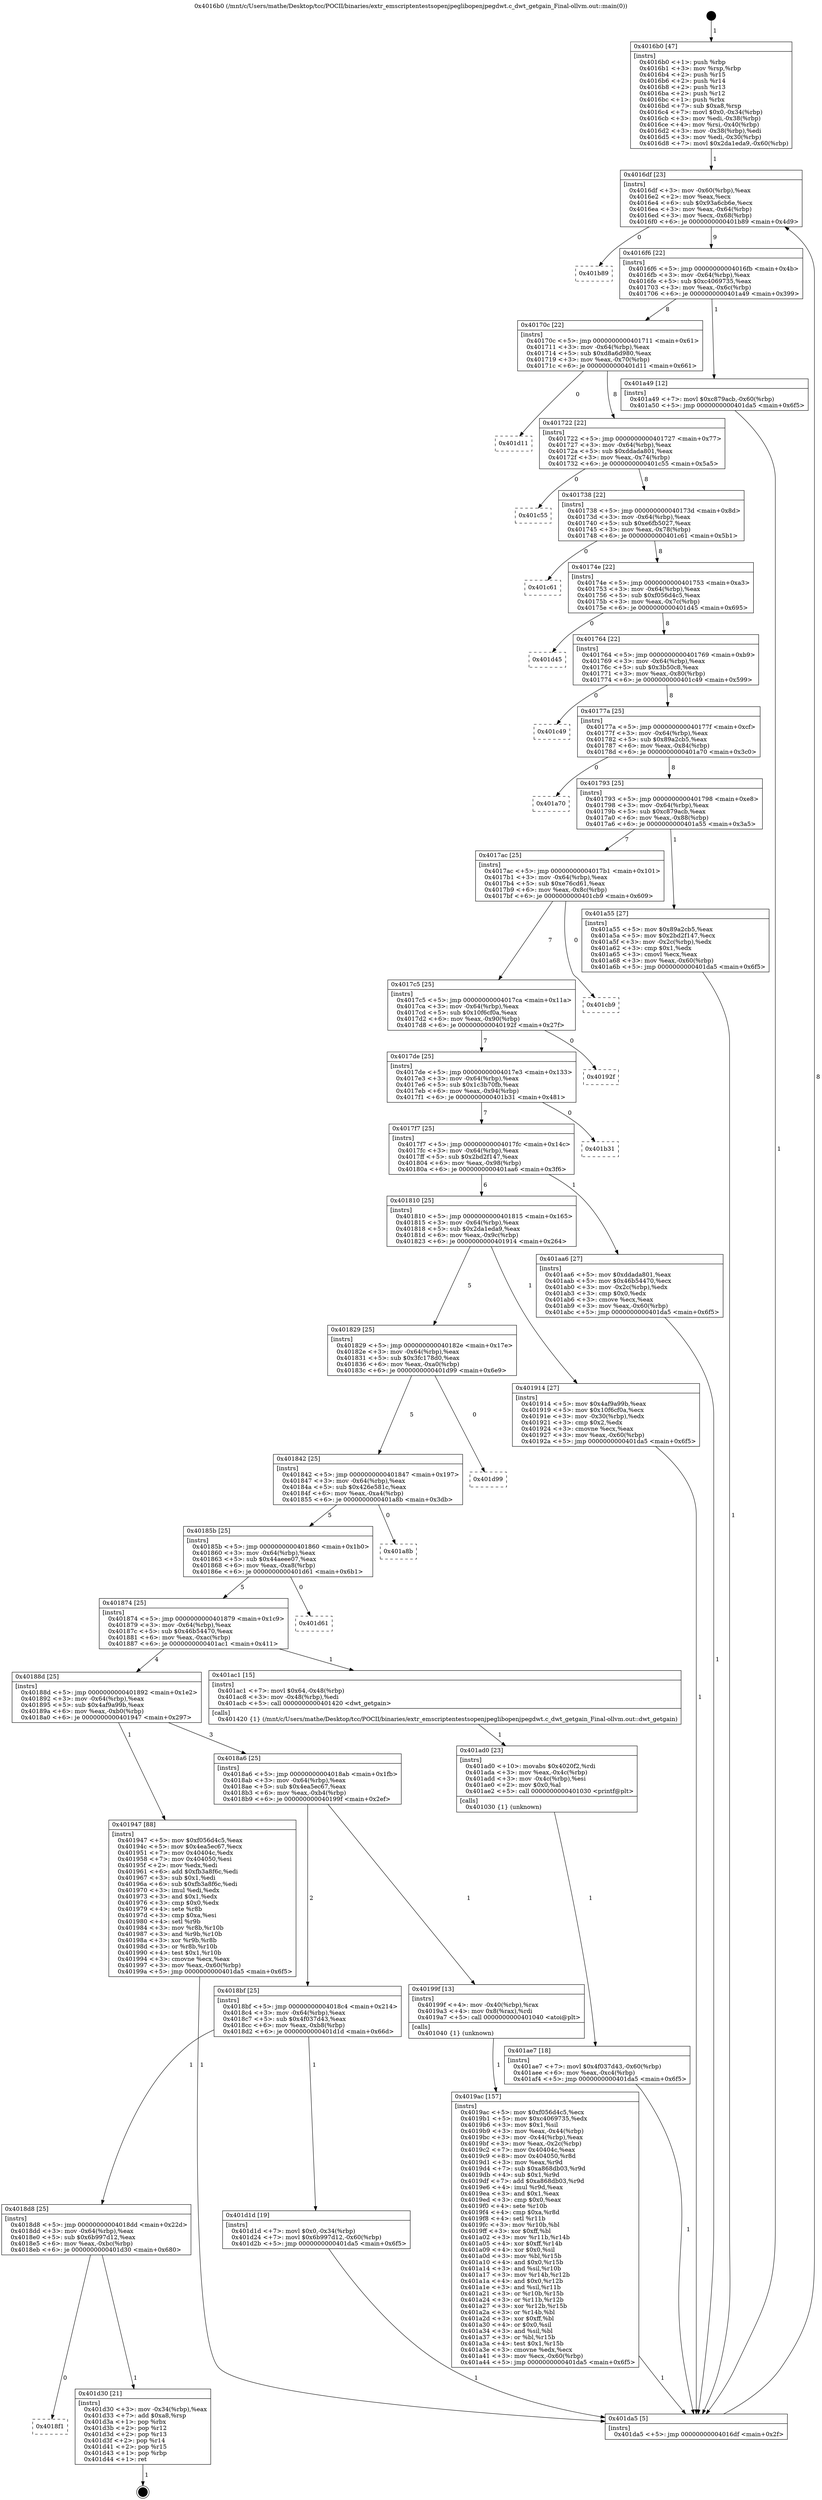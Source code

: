 digraph "0x4016b0" {
  label = "0x4016b0 (/mnt/c/Users/mathe/Desktop/tcc/POCII/binaries/extr_emscriptentestsopenjpeglibopenjpegdwt.c_dwt_getgain_Final-ollvm.out::main(0))"
  labelloc = "t"
  node[shape=record]

  Entry [label="",width=0.3,height=0.3,shape=circle,fillcolor=black,style=filled]
  "0x4016df" [label="{
     0x4016df [23]\l
     | [instrs]\l
     &nbsp;&nbsp;0x4016df \<+3\>: mov -0x60(%rbp),%eax\l
     &nbsp;&nbsp;0x4016e2 \<+2\>: mov %eax,%ecx\l
     &nbsp;&nbsp;0x4016e4 \<+6\>: sub $0x93a6cb6e,%ecx\l
     &nbsp;&nbsp;0x4016ea \<+3\>: mov %eax,-0x64(%rbp)\l
     &nbsp;&nbsp;0x4016ed \<+3\>: mov %ecx,-0x68(%rbp)\l
     &nbsp;&nbsp;0x4016f0 \<+6\>: je 0000000000401b89 \<main+0x4d9\>\l
  }"]
  "0x401b89" [label="{
     0x401b89\l
  }", style=dashed]
  "0x4016f6" [label="{
     0x4016f6 [22]\l
     | [instrs]\l
     &nbsp;&nbsp;0x4016f6 \<+5\>: jmp 00000000004016fb \<main+0x4b\>\l
     &nbsp;&nbsp;0x4016fb \<+3\>: mov -0x64(%rbp),%eax\l
     &nbsp;&nbsp;0x4016fe \<+5\>: sub $0xc4069735,%eax\l
     &nbsp;&nbsp;0x401703 \<+3\>: mov %eax,-0x6c(%rbp)\l
     &nbsp;&nbsp;0x401706 \<+6\>: je 0000000000401a49 \<main+0x399\>\l
  }"]
  Exit [label="",width=0.3,height=0.3,shape=circle,fillcolor=black,style=filled,peripheries=2]
  "0x401a49" [label="{
     0x401a49 [12]\l
     | [instrs]\l
     &nbsp;&nbsp;0x401a49 \<+7\>: movl $0xc879acb,-0x60(%rbp)\l
     &nbsp;&nbsp;0x401a50 \<+5\>: jmp 0000000000401da5 \<main+0x6f5\>\l
  }"]
  "0x40170c" [label="{
     0x40170c [22]\l
     | [instrs]\l
     &nbsp;&nbsp;0x40170c \<+5\>: jmp 0000000000401711 \<main+0x61\>\l
     &nbsp;&nbsp;0x401711 \<+3\>: mov -0x64(%rbp),%eax\l
     &nbsp;&nbsp;0x401714 \<+5\>: sub $0xd8a6d980,%eax\l
     &nbsp;&nbsp;0x401719 \<+3\>: mov %eax,-0x70(%rbp)\l
     &nbsp;&nbsp;0x40171c \<+6\>: je 0000000000401d11 \<main+0x661\>\l
  }"]
  "0x4018f1" [label="{
     0x4018f1\l
  }", style=dashed]
  "0x401d11" [label="{
     0x401d11\l
  }", style=dashed]
  "0x401722" [label="{
     0x401722 [22]\l
     | [instrs]\l
     &nbsp;&nbsp;0x401722 \<+5\>: jmp 0000000000401727 \<main+0x77\>\l
     &nbsp;&nbsp;0x401727 \<+3\>: mov -0x64(%rbp),%eax\l
     &nbsp;&nbsp;0x40172a \<+5\>: sub $0xddada801,%eax\l
     &nbsp;&nbsp;0x40172f \<+3\>: mov %eax,-0x74(%rbp)\l
     &nbsp;&nbsp;0x401732 \<+6\>: je 0000000000401c55 \<main+0x5a5\>\l
  }"]
  "0x401d30" [label="{
     0x401d30 [21]\l
     | [instrs]\l
     &nbsp;&nbsp;0x401d30 \<+3\>: mov -0x34(%rbp),%eax\l
     &nbsp;&nbsp;0x401d33 \<+7\>: add $0xa8,%rsp\l
     &nbsp;&nbsp;0x401d3a \<+1\>: pop %rbx\l
     &nbsp;&nbsp;0x401d3b \<+2\>: pop %r12\l
     &nbsp;&nbsp;0x401d3d \<+2\>: pop %r13\l
     &nbsp;&nbsp;0x401d3f \<+2\>: pop %r14\l
     &nbsp;&nbsp;0x401d41 \<+2\>: pop %r15\l
     &nbsp;&nbsp;0x401d43 \<+1\>: pop %rbp\l
     &nbsp;&nbsp;0x401d44 \<+1\>: ret\l
  }"]
  "0x401c55" [label="{
     0x401c55\l
  }", style=dashed]
  "0x401738" [label="{
     0x401738 [22]\l
     | [instrs]\l
     &nbsp;&nbsp;0x401738 \<+5\>: jmp 000000000040173d \<main+0x8d\>\l
     &nbsp;&nbsp;0x40173d \<+3\>: mov -0x64(%rbp),%eax\l
     &nbsp;&nbsp;0x401740 \<+5\>: sub $0xe6fb5027,%eax\l
     &nbsp;&nbsp;0x401745 \<+3\>: mov %eax,-0x78(%rbp)\l
     &nbsp;&nbsp;0x401748 \<+6\>: je 0000000000401c61 \<main+0x5b1\>\l
  }"]
  "0x4018d8" [label="{
     0x4018d8 [25]\l
     | [instrs]\l
     &nbsp;&nbsp;0x4018d8 \<+5\>: jmp 00000000004018dd \<main+0x22d\>\l
     &nbsp;&nbsp;0x4018dd \<+3\>: mov -0x64(%rbp),%eax\l
     &nbsp;&nbsp;0x4018e0 \<+5\>: sub $0x6b997d12,%eax\l
     &nbsp;&nbsp;0x4018e5 \<+6\>: mov %eax,-0xbc(%rbp)\l
     &nbsp;&nbsp;0x4018eb \<+6\>: je 0000000000401d30 \<main+0x680\>\l
  }"]
  "0x401c61" [label="{
     0x401c61\l
  }", style=dashed]
  "0x40174e" [label="{
     0x40174e [22]\l
     | [instrs]\l
     &nbsp;&nbsp;0x40174e \<+5\>: jmp 0000000000401753 \<main+0xa3\>\l
     &nbsp;&nbsp;0x401753 \<+3\>: mov -0x64(%rbp),%eax\l
     &nbsp;&nbsp;0x401756 \<+5\>: sub $0xf056d4c5,%eax\l
     &nbsp;&nbsp;0x40175b \<+3\>: mov %eax,-0x7c(%rbp)\l
     &nbsp;&nbsp;0x40175e \<+6\>: je 0000000000401d45 \<main+0x695\>\l
  }"]
  "0x401d1d" [label="{
     0x401d1d [19]\l
     | [instrs]\l
     &nbsp;&nbsp;0x401d1d \<+7\>: movl $0x0,-0x34(%rbp)\l
     &nbsp;&nbsp;0x401d24 \<+7\>: movl $0x6b997d12,-0x60(%rbp)\l
     &nbsp;&nbsp;0x401d2b \<+5\>: jmp 0000000000401da5 \<main+0x6f5\>\l
  }"]
  "0x401d45" [label="{
     0x401d45\l
  }", style=dashed]
  "0x401764" [label="{
     0x401764 [22]\l
     | [instrs]\l
     &nbsp;&nbsp;0x401764 \<+5\>: jmp 0000000000401769 \<main+0xb9\>\l
     &nbsp;&nbsp;0x401769 \<+3\>: mov -0x64(%rbp),%eax\l
     &nbsp;&nbsp;0x40176c \<+5\>: sub $0x3b50c8,%eax\l
     &nbsp;&nbsp;0x401771 \<+3\>: mov %eax,-0x80(%rbp)\l
     &nbsp;&nbsp;0x401774 \<+6\>: je 0000000000401c49 \<main+0x599\>\l
  }"]
  "0x401ae7" [label="{
     0x401ae7 [18]\l
     | [instrs]\l
     &nbsp;&nbsp;0x401ae7 \<+7\>: movl $0x4f037d43,-0x60(%rbp)\l
     &nbsp;&nbsp;0x401aee \<+6\>: mov %eax,-0xc4(%rbp)\l
     &nbsp;&nbsp;0x401af4 \<+5\>: jmp 0000000000401da5 \<main+0x6f5\>\l
  }"]
  "0x401c49" [label="{
     0x401c49\l
  }", style=dashed]
  "0x40177a" [label="{
     0x40177a [25]\l
     | [instrs]\l
     &nbsp;&nbsp;0x40177a \<+5\>: jmp 000000000040177f \<main+0xcf\>\l
     &nbsp;&nbsp;0x40177f \<+3\>: mov -0x64(%rbp),%eax\l
     &nbsp;&nbsp;0x401782 \<+5\>: sub $0x89a2cb5,%eax\l
     &nbsp;&nbsp;0x401787 \<+6\>: mov %eax,-0x84(%rbp)\l
     &nbsp;&nbsp;0x40178d \<+6\>: je 0000000000401a70 \<main+0x3c0\>\l
  }"]
  "0x401ad0" [label="{
     0x401ad0 [23]\l
     | [instrs]\l
     &nbsp;&nbsp;0x401ad0 \<+10\>: movabs $0x4020f2,%rdi\l
     &nbsp;&nbsp;0x401ada \<+3\>: mov %eax,-0x4c(%rbp)\l
     &nbsp;&nbsp;0x401add \<+3\>: mov -0x4c(%rbp),%esi\l
     &nbsp;&nbsp;0x401ae0 \<+2\>: mov $0x0,%al\l
     &nbsp;&nbsp;0x401ae2 \<+5\>: call 0000000000401030 \<printf@plt\>\l
     | [calls]\l
     &nbsp;&nbsp;0x401030 \{1\} (unknown)\l
  }"]
  "0x401a70" [label="{
     0x401a70\l
  }", style=dashed]
  "0x401793" [label="{
     0x401793 [25]\l
     | [instrs]\l
     &nbsp;&nbsp;0x401793 \<+5\>: jmp 0000000000401798 \<main+0xe8\>\l
     &nbsp;&nbsp;0x401798 \<+3\>: mov -0x64(%rbp),%eax\l
     &nbsp;&nbsp;0x40179b \<+5\>: sub $0xc879acb,%eax\l
     &nbsp;&nbsp;0x4017a0 \<+6\>: mov %eax,-0x88(%rbp)\l
     &nbsp;&nbsp;0x4017a6 \<+6\>: je 0000000000401a55 \<main+0x3a5\>\l
  }"]
  "0x4019ac" [label="{
     0x4019ac [157]\l
     | [instrs]\l
     &nbsp;&nbsp;0x4019ac \<+5\>: mov $0xf056d4c5,%ecx\l
     &nbsp;&nbsp;0x4019b1 \<+5\>: mov $0xc4069735,%edx\l
     &nbsp;&nbsp;0x4019b6 \<+3\>: mov $0x1,%sil\l
     &nbsp;&nbsp;0x4019b9 \<+3\>: mov %eax,-0x44(%rbp)\l
     &nbsp;&nbsp;0x4019bc \<+3\>: mov -0x44(%rbp),%eax\l
     &nbsp;&nbsp;0x4019bf \<+3\>: mov %eax,-0x2c(%rbp)\l
     &nbsp;&nbsp;0x4019c2 \<+7\>: mov 0x40404c,%eax\l
     &nbsp;&nbsp;0x4019c9 \<+8\>: mov 0x404050,%r8d\l
     &nbsp;&nbsp;0x4019d1 \<+3\>: mov %eax,%r9d\l
     &nbsp;&nbsp;0x4019d4 \<+7\>: sub $0xa868db03,%r9d\l
     &nbsp;&nbsp;0x4019db \<+4\>: sub $0x1,%r9d\l
     &nbsp;&nbsp;0x4019df \<+7\>: add $0xa868db03,%r9d\l
     &nbsp;&nbsp;0x4019e6 \<+4\>: imul %r9d,%eax\l
     &nbsp;&nbsp;0x4019ea \<+3\>: and $0x1,%eax\l
     &nbsp;&nbsp;0x4019ed \<+3\>: cmp $0x0,%eax\l
     &nbsp;&nbsp;0x4019f0 \<+4\>: sete %r10b\l
     &nbsp;&nbsp;0x4019f4 \<+4\>: cmp $0xa,%r8d\l
     &nbsp;&nbsp;0x4019f8 \<+4\>: setl %r11b\l
     &nbsp;&nbsp;0x4019fc \<+3\>: mov %r10b,%bl\l
     &nbsp;&nbsp;0x4019ff \<+3\>: xor $0xff,%bl\l
     &nbsp;&nbsp;0x401a02 \<+3\>: mov %r11b,%r14b\l
     &nbsp;&nbsp;0x401a05 \<+4\>: xor $0xff,%r14b\l
     &nbsp;&nbsp;0x401a09 \<+4\>: xor $0x0,%sil\l
     &nbsp;&nbsp;0x401a0d \<+3\>: mov %bl,%r15b\l
     &nbsp;&nbsp;0x401a10 \<+4\>: and $0x0,%r15b\l
     &nbsp;&nbsp;0x401a14 \<+3\>: and %sil,%r10b\l
     &nbsp;&nbsp;0x401a17 \<+3\>: mov %r14b,%r12b\l
     &nbsp;&nbsp;0x401a1a \<+4\>: and $0x0,%r12b\l
     &nbsp;&nbsp;0x401a1e \<+3\>: and %sil,%r11b\l
     &nbsp;&nbsp;0x401a21 \<+3\>: or %r10b,%r15b\l
     &nbsp;&nbsp;0x401a24 \<+3\>: or %r11b,%r12b\l
     &nbsp;&nbsp;0x401a27 \<+3\>: xor %r12b,%r15b\l
     &nbsp;&nbsp;0x401a2a \<+3\>: or %r14b,%bl\l
     &nbsp;&nbsp;0x401a2d \<+3\>: xor $0xff,%bl\l
     &nbsp;&nbsp;0x401a30 \<+4\>: or $0x0,%sil\l
     &nbsp;&nbsp;0x401a34 \<+3\>: and %sil,%bl\l
     &nbsp;&nbsp;0x401a37 \<+3\>: or %bl,%r15b\l
     &nbsp;&nbsp;0x401a3a \<+4\>: test $0x1,%r15b\l
     &nbsp;&nbsp;0x401a3e \<+3\>: cmovne %edx,%ecx\l
     &nbsp;&nbsp;0x401a41 \<+3\>: mov %ecx,-0x60(%rbp)\l
     &nbsp;&nbsp;0x401a44 \<+5\>: jmp 0000000000401da5 \<main+0x6f5\>\l
  }"]
  "0x401a55" [label="{
     0x401a55 [27]\l
     | [instrs]\l
     &nbsp;&nbsp;0x401a55 \<+5\>: mov $0x89a2cb5,%eax\l
     &nbsp;&nbsp;0x401a5a \<+5\>: mov $0x2bd2f147,%ecx\l
     &nbsp;&nbsp;0x401a5f \<+3\>: mov -0x2c(%rbp),%edx\l
     &nbsp;&nbsp;0x401a62 \<+3\>: cmp $0x1,%edx\l
     &nbsp;&nbsp;0x401a65 \<+3\>: cmovl %ecx,%eax\l
     &nbsp;&nbsp;0x401a68 \<+3\>: mov %eax,-0x60(%rbp)\l
     &nbsp;&nbsp;0x401a6b \<+5\>: jmp 0000000000401da5 \<main+0x6f5\>\l
  }"]
  "0x4017ac" [label="{
     0x4017ac [25]\l
     | [instrs]\l
     &nbsp;&nbsp;0x4017ac \<+5\>: jmp 00000000004017b1 \<main+0x101\>\l
     &nbsp;&nbsp;0x4017b1 \<+3\>: mov -0x64(%rbp),%eax\l
     &nbsp;&nbsp;0x4017b4 \<+5\>: sub $0xe76cd61,%eax\l
     &nbsp;&nbsp;0x4017b9 \<+6\>: mov %eax,-0x8c(%rbp)\l
     &nbsp;&nbsp;0x4017bf \<+6\>: je 0000000000401cb9 \<main+0x609\>\l
  }"]
  "0x4018bf" [label="{
     0x4018bf [25]\l
     | [instrs]\l
     &nbsp;&nbsp;0x4018bf \<+5\>: jmp 00000000004018c4 \<main+0x214\>\l
     &nbsp;&nbsp;0x4018c4 \<+3\>: mov -0x64(%rbp),%eax\l
     &nbsp;&nbsp;0x4018c7 \<+5\>: sub $0x4f037d43,%eax\l
     &nbsp;&nbsp;0x4018cc \<+6\>: mov %eax,-0xb8(%rbp)\l
     &nbsp;&nbsp;0x4018d2 \<+6\>: je 0000000000401d1d \<main+0x66d\>\l
  }"]
  "0x401cb9" [label="{
     0x401cb9\l
  }", style=dashed]
  "0x4017c5" [label="{
     0x4017c5 [25]\l
     | [instrs]\l
     &nbsp;&nbsp;0x4017c5 \<+5\>: jmp 00000000004017ca \<main+0x11a\>\l
     &nbsp;&nbsp;0x4017ca \<+3\>: mov -0x64(%rbp),%eax\l
     &nbsp;&nbsp;0x4017cd \<+5\>: sub $0x10f6cf0a,%eax\l
     &nbsp;&nbsp;0x4017d2 \<+6\>: mov %eax,-0x90(%rbp)\l
     &nbsp;&nbsp;0x4017d8 \<+6\>: je 000000000040192f \<main+0x27f\>\l
  }"]
  "0x40199f" [label="{
     0x40199f [13]\l
     | [instrs]\l
     &nbsp;&nbsp;0x40199f \<+4\>: mov -0x40(%rbp),%rax\l
     &nbsp;&nbsp;0x4019a3 \<+4\>: mov 0x8(%rax),%rdi\l
     &nbsp;&nbsp;0x4019a7 \<+5\>: call 0000000000401040 \<atoi@plt\>\l
     | [calls]\l
     &nbsp;&nbsp;0x401040 \{1\} (unknown)\l
  }"]
  "0x40192f" [label="{
     0x40192f\l
  }", style=dashed]
  "0x4017de" [label="{
     0x4017de [25]\l
     | [instrs]\l
     &nbsp;&nbsp;0x4017de \<+5\>: jmp 00000000004017e3 \<main+0x133\>\l
     &nbsp;&nbsp;0x4017e3 \<+3\>: mov -0x64(%rbp),%eax\l
     &nbsp;&nbsp;0x4017e6 \<+5\>: sub $0x1c3b70fb,%eax\l
     &nbsp;&nbsp;0x4017eb \<+6\>: mov %eax,-0x94(%rbp)\l
     &nbsp;&nbsp;0x4017f1 \<+6\>: je 0000000000401b31 \<main+0x481\>\l
  }"]
  "0x4018a6" [label="{
     0x4018a6 [25]\l
     | [instrs]\l
     &nbsp;&nbsp;0x4018a6 \<+5\>: jmp 00000000004018ab \<main+0x1fb\>\l
     &nbsp;&nbsp;0x4018ab \<+3\>: mov -0x64(%rbp),%eax\l
     &nbsp;&nbsp;0x4018ae \<+5\>: sub $0x4ea5ec67,%eax\l
     &nbsp;&nbsp;0x4018b3 \<+6\>: mov %eax,-0xb4(%rbp)\l
     &nbsp;&nbsp;0x4018b9 \<+6\>: je 000000000040199f \<main+0x2ef\>\l
  }"]
  "0x401b31" [label="{
     0x401b31\l
  }", style=dashed]
  "0x4017f7" [label="{
     0x4017f7 [25]\l
     | [instrs]\l
     &nbsp;&nbsp;0x4017f7 \<+5\>: jmp 00000000004017fc \<main+0x14c\>\l
     &nbsp;&nbsp;0x4017fc \<+3\>: mov -0x64(%rbp),%eax\l
     &nbsp;&nbsp;0x4017ff \<+5\>: sub $0x2bd2f147,%eax\l
     &nbsp;&nbsp;0x401804 \<+6\>: mov %eax,-0x98(%rbp)\l
     &nbsp;&nbsp;0x40180a \<+6\>: je 0000000000401aa6 \<main+0x3f6\>\l
  }"]
  "0x401947" [label="{
     0x401947 [88]\l
     | [instrs]\l
     &nbsp;&nbsp;0x401947 \<+5\>: mov $0xf056d4c5,%eax\l
     &nbsp;&nbsp;0x40194c \<+5\>: mov $0x4ea5ec67,%ecx\l
     &nbsp;&nbsp;0x401951 \<+7\>: mov 0x40404c,%edx\l
     &nbsp;&nbsp;0x401958 \<+7\>: mov 0x404050,%esi\l
     &nbsp;&nbsp;0x40195f \<+2\>: mov %edx,%edi\l
     &nbsp;&nbsp;0x401961 \<+6\>: add $0xfb3a8f6c,%edi\l
     &nbsp;&nbsp;0x401967 \<+3\>: sub $0x1,%edi\l
     &nbsp;&nbsp;0x40196a \<+6\>: sub $0xfb3a8f6c,%edi\l
     &nbsp;&nbsp;0x401970 \<+3\>: imul %edi,%edx\l
     &nbsp;&nbsp;0x401973 \<+3\>: and $0x1,%edx\l
     &nbsp;&nbsp;0x401976 \<+3\>: cmp $0x0,%edx\l
     &nbsp;&nbsp;0x401979 \<+4\>: sete %r8b\l
     &nbsp;&nbsp;0x40197d \<+3\>: cmp $0xa,%esi\l
     &nbsp;&nbsp;0x401980 \<+4\>: setl %r9b\l
     &nbsp;&nbsp;0x401984 \<+3\>: mov %r8b,%r10b\l
     &nbsp;&nbsp;0x401987 \<+3\>: and %r9b,%r10b\l
     &nbsp;&nbsp;0x40198a \<+3\>: xor %r9b,%r8b\l
     &nbsp;&nbsp;0x40198d \<+3\>: or %r8b,%r10b\l
     &nbsp;&nbsp;0x401990 \<+4\>: test $0x1,%r10b\l
     &nbsp;&nbsp;0x401994 \<+3\>: cmovne %ecx,%eax\l
     &nbsp;&nbsp;0x401997 \<+3\>: mov %eax,-0x60(%rbp)\l
     &nbsp;&nbsp;0x40199a \<+5\>: jmp 0000000000401da5 \<main+0x6f5\>\l
  }"]
  "0x401aa6" [label="{
     0x401aa6 [27]\l
     | [instrs]\l
     &nbsp;&nbsp;0x401aa6 \<+5\>: mov $0xddada801,%eax\l
     &nbsp;&nbsp;0x401aab \<+5\>: mov $0x46b54470,%ecx\l
     &nbsp;&nbsp;0x401ab0 \<+3\>: mov -0x2c(%rbp),%edx\l
     &nbsp;&nbsp;0x401ab3 \<+3\>: cmp $0x0,%edx\l
     &nbsp;&nbsp;0x401ab6 \<+3\>: cmove %ecx,%eax\l
     &nbsp;&nbsp;0x401ab9 \<+3\>: mov %eax,-0x60(%rbp)\l
     &nbsp;&nbsp;0x401abc \<+5\>: jmp 0000000000401da5 \<main+0x6f5\>\l
  }"]
  "0x401810" [label="{
     0x401810 [25]\l
     | [instrs]\l
     &nbsp;&nbsp;0x401810 \<+5\>: jmp 0000000000401815 \<main+0x165\>\l
     &nbsp;&nbsp;0x401815 \<+3\>: mov -0x64(%rbp),%eax\l
     &nbsp;&nbsp;0x401818 \<+5\>: sub $0x2da1eda9,%eax\l
     &nbsp;&nbsp;0x40181d \<+6\>: mov %eax,-0x9c(%rbp)\l
     &nbsp;&nbsp;0x401823 \<+6\>: je 0000000000401914 \<main+0x264\>\l
  }"]
  "0x40188d" [label="{
     0x40188d [25]\l
     | [instrs]\l
     &nbsp;&nbsp;0x40188d \<+5\>: jmp 0000000000401892 \<main+0x1e2\>\l
     &nbsp;&nbsp;0x401892 \<+3\>: mov -0x64(%rbp),%eax\l
     &nbsp;&nbsp;0x401895 \<+5\>: sub $0x4af9a99b,%eax\l
     &nbsp;&nbsp;0x40189a \<+6\>: mov %eax,-0xb0(%rbp)\l
     &nbsp;&nbsp;0x4018a0 \<+6\>: je 0000000000401947 \<main+0x297\>\l
  }"]
  "0x401914" [label="{
     0x401914 [27]\l
     | [instrs]\l
     &nbsp;&nbsp;0x401914 \<+5\>: mov $0x4af9a99b,%eax\l
     &nbsp;&nbsp;0x401919 \<+5\>: mov $0x10f6cf0a,%ecx\l
     &nbsp;&nbsp;0x40191e \<+3\>: mov -0x30(%rbp),%edx\l
     &nbsp;&nbsp;0x401921 \<+3\>: cmp $0x2,%edx\l
     &nbsp;&nbsp;0x401924 \<+3\>: cmovne %ecx,%eax\l
     &nbsp;&nbsp;0x401927 \<+3\>: mov %eax,-0x60(%rbp)\l
     &nbsp;&nbsp;0x40192a \<+5\>: jmp 0000000000401da5 \<main+0x6f5\>\l
  }"]
  "0x401829" [label="{
     0x401829 [25]\l
     | [instrs]\l
     &nbsp;&nbsp;0x401829 \<+5\>: jmp 000000000040182e \<main+0x17e\>\l
     &nbsp;&nbsp;0x40182e \<+3\>: mov -0x64(%rbp),%eax\l
     &nbsp;&nbsp;0x401831 \<+5\>: sub $0x3fc178d0,%eax\l
     &nbsp;&nbsp;0x401836 \<+6\>: mov %eax,-0xa0(%rbp)\l
     &nbsp;&nbsp;0x40183c \<+6\>: je 0000000000401d99 \<main+0x6e9\>\l
  }"]
  "0x401da5" [label="{
     0x401da5 [5]\l
     | [instrs]\l
     &nbsp;&nbsp;0x401da5 \<+5\>: jmp 00000000004016df \<main+0x2f\>\l
  }"]
  "0x4016b0" [label="{
     0x4016b0 [47]\l
     | [instrs]\l
     &nbsp;&nbsp;0x4016b0 \<+1\>: push %rbp\l
     &nbsp;&nbsp;0x4016b1 \<+3\>: mov %rsp,%rbp\l
     &nbsp;&nbsp;0x4016b4 \<+2\>: push %r15\l
     &nbsp;&nbsp;0x4016b6 \<+2\>: push %r14\l
     &nbsp;&nbsp;0x4016b8 \<+2\>: push %r13\l
     &nbsp;&nbsp;0x4016ba \<+2\>: push %r12\l
     &nbsp;&nbsp;0x4016bc \<+1\>: push %rbx\l
     &nbsp;&nbsp;0x4016bd \<+7\>: sub $0xa8,%rsp\l
     &nbsp;&nbsp;0x4016c4 \<+7\>: movl $0x0,-0x34(%rbp)\l
     &nbsp;&nbsp;0x4016cb \<+3\>: mov %edi,-0x38(%rbp)\l
     &nbsp;&nbsp;0x4016ce \<+4\>: mov %rsi,-0x40(%rbp)\l
     &nbsp;&nbsp;0x4016d2 \<+3\>: mov -0x38(%rbp),%edi\l
     &nbsp;&nbsp;0x4016d5 \<+3\>: mov %edi,-0x30(%rbp)\l
     &nbsp;&nbsp;0x4016d8 \<+7\>: movl $0x2da1eda9,-0x60(%rbp)\l
  }"]
  "0x401ac1" [label="{
     0x401ac1 [15]\l
     | [instrs]\l
     &nbsp;&nbsp;0x401ac1 \<+7\>: movl $0x64,-0x48(%rbp)\l
     &nbsp;&nbsp;0x401ac8 \<+3\>: mov -0x48(%rbp),%edi\l
     &nbsp;&nbsp;0x401acb \<+5\>: call 0000000000401420 \<dwt_getgain\>\l
     | [calls]\l
     &nbsp;&nbsp;0x401420 \{1\} (/mnt/c/Users/mathe/Desktop/tcc/POCII/binaries/extr_emscriptentestsopenjpeglibopenjpegdwt.c_dwt_getgain_Final-ollvm.out::dwt_getgain)\l
  }"]
  "0x401d99" [label="{
     0x401d99\l
  }", style=dashed]
  "0x401842" [label="{
     0x401842 [25]\l
     | [instrs]\l
     &nbsp;&nbsp;0x401842 \<+5\>: jmp 0000000000401847 \<main+0x197\>\l
     &nbsp;&nbsp;0x401847 \<+3\>: mov -0x64(%rbp),%eax\l
     &nbsp;&nbsp;0x40184a \<+5\>: sub $0x426e581c,%eax\l
     &nbsp;&nbsp;0x40184f \<+6\>: mov %eax,-0xa4(%rbp)\l
     &nbsp;&nbsp;0x401855 \<+6\>: je 0000000000401a8b \<main+0x3db\>\l
  }"]
  "0x401874" [label="{
     0x401874 [25]\l
     | [instrs]\l
     &nbsp;&nbsp;0x401874 \<+5\>: jmp 0000000000401879 \<main+0x1c9\>\l
     &nbsp;&nbsp;0x401879 \<+3\>: mov -0x64(%rbp),%eax\l
     &nbsp;&nbsp;0x40187c \<+5\>: sub $0x46b54470,%eax\l
     &nbsp;&nbsp;0x401881 \<+6\>: mov %eax,-0xac(%rbp)\l
     &nbsp;&nbsp;0x401887 \<+6\>: je 0000000000401ac1 \<main+0x411\>\l
  }"]
  "0x401a8b" [label="{
     0x401a8b\l
  }", style=dashed]
  "0x40185b" [label="{
     0x40185b [25]\l
     | [instrs]\l
     &nbsp;&nbsp;0x40185b \<+5\>: jmp 0000000000401860 \<main+0x1b0\>\l
     &nbsp;&nbsp;0x401860 \<+3\>: mov -0x64(%rbp),%eax\l
     &nbsp;&nbsp;0x401863 \<+5\>: sub $0x44aeee07,%eax\l
     &nbsp;&nbsp;0x401868 \<+6\>: mov %eax,-0xa8(%rbp)\l
     &nbsp;&nbsp;0x40186e \<+6\>: je 0000000000401d61 \<main+0x6b1\>\l
  }"]
  "0x401d61" [label="{
     0x401d61\l
  }", style=dashed]
  Entry -> "0x4016b0" [label=" 1"]
  "0x4016df" -> "0x401b89" [label=" 0"]
  "0x4016df" -> "0x4016f6" [label=" 9"]
  "0x401d30" -> Exit [label=" 1"]
  "0x4016f6" -> "0x401a49" [label=" 1"]
  "0x4016f6" -> "0x40170c" [label=" 8"]
  "0x4018d8" -> "0x4018f1" [label=" 0"]
  "0x40170c" -> "0x401d11" [label=" 0"]
  "0x40170c" -> "0x401722" [label=" 8"]
  "0x4018d8" -> "0x401d30" [label=" 1"]
  "0x401722" -> "0x401c55" [label=" 0"]
  "0x401722" -> "0x401738" [label=" 8"]
  "0x401d1d" -> "0x401da5" [label=" 1"]
  "0x401738" -> "0x401c61" [label=" 0"]
  "0x401738" -> "0x40174e" [label=" 8"]
  "0x4018bf" -> "0x4018d8" [label=" 1"]
  "0x40174e" -> "0x401d45" [label=" 0"]
  "0x40174e" -> "0x401764" [label=" 8"]
  "0x4018bf" -> "0x401d1d" [label=" 1"]
  "0x401764" -> "0x401c49" [label=" 0"]
  "0x401764" -> "0x40177a" [label=" 8"]
  "0x401ae7" -> "0x401da5" [label=" 1"]
  "0x40177a" -> "0x401a70" [label=" 0"]
  "0x40177a" -> "0x401793" [label=" 8"]
  "0x401ad0" -> "0x401ae7" [label=" 1"]
  "0x401793" -> "0x401a55" [label=" 1"]
  "0x401793" -> "0x4017ac" [label=" 7"]
  "0x401ac1" -> "0x401ad0" [label=" 1"]
  "0x4017ac" -> "0x401cb9" [label=" 0"]
  "0x4017ac" -> "0x4017c5" [label=" 7"]
  "0x401aa6" -> "0x401da5" [label=" 1"]
  "0x4017c5" -> "0x40192f" [label=" 0"]
  "0x4017c5" -> "0x4017de" [label=" 7"]
  "0x401a55" -> "0x401da5" [label=" 1"]
  "0x4017de" -> "0x401b31" [label=" 0"]
  "0x4017de" -> "0x4017f7" [label=" 7"]
  "0x4019ac" -> "0x401da5" [label=" 1"]
  "0x4017f7" -> "0x401aa6" [label=" 1"]
  "0x4017f7" -> "0x401810" [label=" 6"]
  "0x40199f" -> "0x4019ac" [label=" 1"]
  "0x401810" -> "0x401914" [label=" 1"]
  "0x401810" -> "0x401829" [label=" 5"]
  "0x401914" -> "0x401da5" [label=" 1"]
  "0x4016b0" -> "0x4016df" [label=" 1"]
  "0x401da5" -> "0x4016df" [label=" 8"]
  "0x4018a6" -> "0x40199f" [label=" 1"]
  "0x401829" -> "0x401d99" [label=" 0"]
  "0x401829" -> "0x401842" [label=" 5"]
  "0x401a49" -> "0x401da5" [label=" 1"]
  "0x401842" -> "0x401a8b" [label=" 0"]
  "0x401842" -> "0x40185b" [label=" 5"]
  "0x40188d" -> "0x4018a6" [label=" 3"]
  "0x40185b" -> "0x401d61" [label=" 0"]
  "0x40185b" -> "0x401874" [label=" 5"]
  "0x401947" -> "0x401da5" [label=" 1"]
  "0x401874" -> "0x401ac1" [label=" 1"]
  "0x401874" -> "0x40188d" [label=" 4"]
  "0x4018a6" -> "0x4018bf" [label=" 2"]
  "0x40188d" -> "0x401947" [label=" 1"]
}
